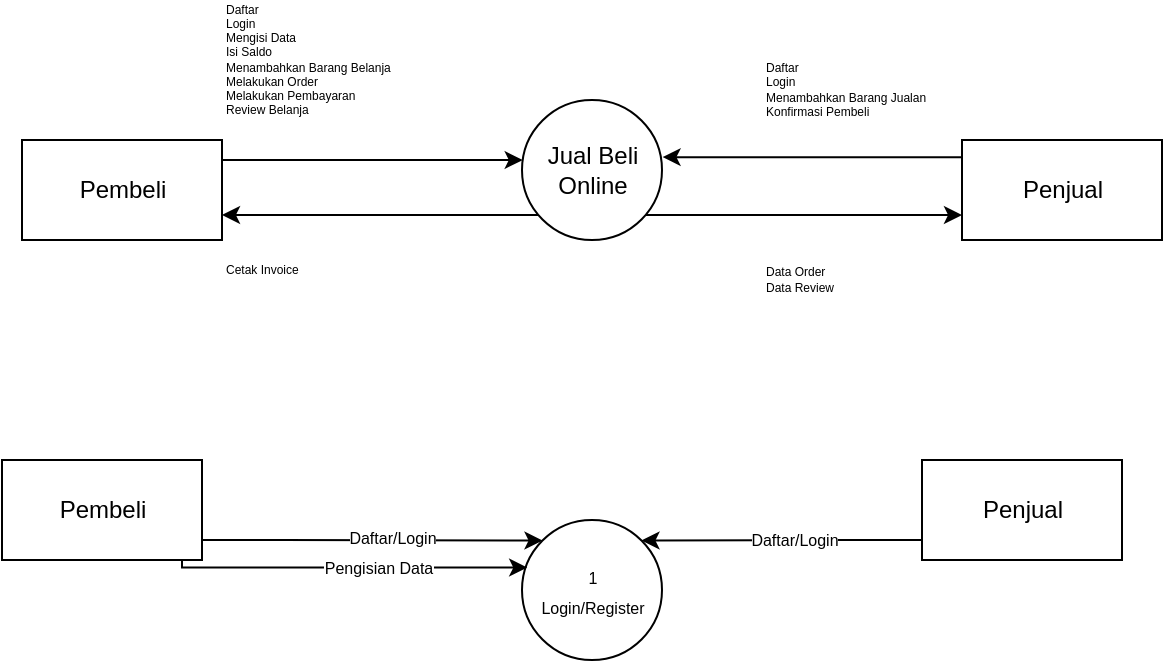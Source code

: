 <mxfile version="15.5.4" type="github">
  <diagram id="INQKOqRht34q2Yc0ttDQ" name="Page-1">
    <mxGraphModel dx="593" dy="331" grid="1" gridSize="10" guides="1" tooltips="1" connect="1" arrows="1" fold="1" page="1" pageScale="1" pageWidth="850" pageHeight="1100" math="0" shadow="0">
      <root>
        <mxCell id="0" />
        <mxCell id="1" parent="0" />
        <mxCell id="-fO61QpQsFOEa48RO7kH-21" style="edgeStyle=orthogonalEdgeStyle;rounded=0;orthogonalLoop=1;jettySize=auto;html=1;entryX=1;entryY=0.75;entryDx=0;entryDy=0;fontSize=6;" edge="1" parent="1" source="-fO61QpQsFOEa48RO7kH-1" target="-fO61QpQsFOEa48RO7kH-2">
          <mxGeometry relative="1" as="geometry">
            <Array as="points">
              <mxPoint x="235" y="218" />
            </Array>
          </mxGeometry>
        </mxCell>
        <mxCell id="-fO61QpQsFOEa48RO7kH-24" style="edgeStyle=orthogonalEdgeStyle;rounded=0;orthogonalLoop=1;jettySize=auto;html=1;entryX=0;entryY=0.75;entryDx=0;entryDy=0;fontSize=6;" edge="1" parent="1" source="-fO61QpQsFOEa48RO7kH-1" target="-fO61QpQsFOEa48RO7kH-3">
          <mxGeometry relative="1" as="geometry">
            <Array as="points">
              <mxPoint x="455" y="218" />
            </Array>
          </mxGeometry>
        </mxCell>
        <mxCell id="-fO61QpQsFOEa48RO7kH-1" value="Jual Beli&lt;br&gt;Online" style="shape=ellipse;html=1;dashed=0;whitespace=wrap;aspect=fixed;perimeter=ellipsePerimeter;" vertex="1" parent="1">
          <mxGeometry x="310" y="160" width="70" height="70" as="geometry" />
        </mxCell>
        <mxCell id="-fO61QpQsFOEa48RO7kH-20" style="edgeStyle=orthogonalEdgeStyle;rounded=0;orthogonalLoop=1;jettySize=auto;html=1;fontSize=6;" edge="1" parent="1" source="-fO61QpQsFOEa48RO7kH-2" target="-fO61QpQsFOEa48RO7kH-1">
          <mxGeometry relative="1" as="geometry">
            <Array as="points">
              <mxPoint x="250" y="190" />
              <mxPoint x="250" y="190" />
            </Array>
          </mxGeometry>
        </mxCell>
        <mxCell id="-fO61QpQsFOEa48RO7kH-2" value="Pembeli" style="html=1;dashed=0;whitespace=wrap;" vertex="1" parent="1">
          <mxGeometry x="60" y="180" width="100" height="50" as="geometry" />
        </mxCell>
        <mxCell id="-fO61QpQsFOEa48RO7kH-25" style="edgeStyle=orthogonalEdgeStyle;rounded=0;orthogonalLoop=1;jettySize=auto;html=1;entryX=1.004;entryY=0.408;entryDx=0;entryDy=0;entryPerimeter=0;fontSize=6;" edge="1" parent="1" source="-fO61QpQsFOEa48RO7kH-3" target="-fO61QpQsFOEa48RO7kH-1">
          <mxGeometry relative="1" as="geometry">
            <Array as="points">
              <mxPoint x="455" y="189" />
            </Array>
          </mxGeometry>
        </mxCell>
        <mxCell id="-fO61QpQsFOEa48RO7kH-3" value="Penjual" style="html=1;dashed=0;whitespace=wrap;" vertex="1" parent="1">
          <mxGeometry x="530" y="180" width="100" height="50" as="geometry" />
        </mxCell>
        <mxCell id="-fO61QpQsFOEa48RO7kH-22" value="Daftar&lt;br&gt;Login&lt;br&gt;Mengisi Data&lt;br&gt;Isi Saldo&lt;br&gt;Menambahkan Barang Belanja&lt;br&gt;Melakukan Order&lt;br&gt;Melakukan Pembayaran&lt;br&gt;Review Belanja" style="text;html=1;align=left;verticalAlign=middle;resizable=0;points=[];autosize=1;strokeColor=none;fillColor=none;fontSize=6;" vertex="1" parent="1">
          <mxGeometry x="160" y="110" width="100" height="60" as="geometry" />
        </mxCell>
        <mxCell id="-fO61QpQsFOEa48RO7kH-23" value="Cetak Invoice&lt;br&gt;" style="text;html=1;align=left;verticalAlign=middle;resizable=0;points=[];autosize=1;strokeColor=none;fillColor=none;fontSize=6;" vertex="1" parent="1">
          <mxGeometry x="160" y="240" width="50" height="10" as="geometry" />
        </mxCell>
        <mxCell id="-fO61QpQsFOEa48RO7kH-26" value="Daftar&lt;br&gt;Login&lt;br&gt;Menambahkan Barang Jualan&lt;br&gt;&lt;div&gt;Konfirmasi Pembeli&lt;/div&gt;" style="text;html=1;align=left;verticalAlign=middle;resizable=0;points=[];autosize=1;strokeColor=none;fillColor=none;fontSize=6;" vertex="1" parent="1">
          <mxGeometry x="430" y="140" width="100" height="30" as="geometry" />
        </mxCell>
        <mxCell id="-fO61QpQsFOEa48RO7kH-27" value="Data Order&lt;br&gt;Data Review" style="text;html=1;align=left;verticalAlign=middle;resizable=0;points=[];autosize=1;strokeColor=none;fillColor=none;fontSize=6;" vertex="1" parent="1">
          <mxGeometry x="430" y="240" width="50" height="20" as="geometry" />
        </mxCell>
        <mxCell id="-fO61QpQsFOEa48RO7kH-29" value="&lt;font style=&quot;font-size: 8px&quot;&gt;1&lt;br&gt;Login/Register&lt;/font&gt;" style="shape=ellipse;html=1;dashed=0;whitespace=wrap;aspect=fixed;perimeter=ellipsePerimeter;" vertex="1" parent="1">
          <mxGeometry x="310" y="370" width="70" height="70" as="geometry" />
        </mxCell>
        <mxCell id="-fO61QpQsFOEa48RO7kH-32" style="edgeStyle=orthogonalEdgeStyle;rounded=0;orthogonalLoop=1;jettySize=auto;html=1;entryX=0;entryY=0;entryDx=0;entryDy=0;fontSize=8;" edge="1" parent="1" source="-fO61QpQsFOEa48RO7kH-30" target="-fO61QpQsFOEa48RO7kH-29">
          <mxGeometry relative="1" as="geometry">
            <Array as="points">
              <mxPoint x="190" y="380" />
              <mxPoint x="190" y="380" />
            </Array>
          </mxGeometry>
        </mxCell>
        <mxCell id="-fO61QpQsFOEa48RO7kH-34" value="Daftar/Login" style="edgeLabel;html=1;align=center;verticalAlign=middle;resizable=0;points=[];fontSize=8;" vertex="1" connectable="0" parent="-fO61QpQsFOEa48RO7kH-32">
          <mxGeometry x="0.117" y="1" relative="1" as="geometry">
            <mxPoint as="offset" />
          </mxGeometry>
        </mxCell>
        <mxCell id="-fO61QpQsFOEa48RO7kH-36" style="edgeStyle=orthogonalEdgeStyle;rounded=0;orthogonalLoop=1;jettySize=auto;html=1;entryX=0.037;entryY=0.34;entryDx=0;entryDy=0;entryPerimeter=0;fontSize=8;" edge="1" parent="1" source="-fO61QpQsFOEa48RO7kH-30" target="-fO61QpQsFOEa48RO7kH-29">
          <mxGeometry relative="1" as="geometry">
            <Array as="points">
              <mxPoint x="140" y="394" />
            </Array>
          </mxGeometry>
        </mxCell>
        <mxCell id="-fO61QpQsFOEa48RO7kH-37" value="Pengisian Data" style="edgeLabel;html=1;align=center;verticalAlign=middle;resizable=0;points=[];fontSize=8;" vertex="1" connectable="0" parent="-fO61QpQsFOEa48RO7kH-36">
          <mxGeometry x="0.15" relative="1" as="geometry">
            <mxPoint as="offset" />
          </mxGeometry>
        </mxCell>
        <mxCell id="-fO61QpQsFOEa48RO7kH-30" value="Pembeli" style="html=1;dashed=0;whitespace=wrap;" vertex="1" parent="1">
          <mxGeometry x="50" y="340" width="100" height="50" as="geometry" />
        </mxCell>
        <mxCell id="-fO61QpQsFOEa48RO7kH-33" style="edgeStyle=orthogonalEdgeStyle;rounded=0;orthogonalLoop=1;jettySize=auto;html=1;entryX=1;entryY=0;entryDx=0;entryDy=0;fontSize=8;" edge="1" parent="1" source="-fO61QpQsFOEa48RO7kH-31" target="-fO61QpQsFOEa48RO7kH-29">
          <mxGeometry relative="1" as="geometry">
            <Array as="points">
              <mxPoint x="470" y="380" />
              <mxPoint x="470" y="380" />
            </Array>
          </mxGeometry>
        </mxCell>
        <mxCell id="-fO61QpQsFOEa48RO7kH-35" value="Daftar/Login" style="edgeLabel;html=1;align=center;verticalAlign=middle;resizable=0;points=[];fontSize=8;" vertex="1" connectable="0" parent="-fO61QpQsFOEa48RO7kH-33">
          <mxGeometry x="-0.082" relative="1" as="geometry">
            <mxPoint as="offset" />
          </mxGeometry>
        </mxCell>
        <mxCell id="-fO61QpQsFOEa48RO7kH-31" value="Penjual" style="html=1;dashed=0;whitespace=wrap;" vertex="1" parent="1">
          <mxGeometry x="510" y="340" width="100" height="50" as="geometry" />
        </mxCell>
      </root>
    </mxGraphModel>
  </diagram>
</mxfile>
